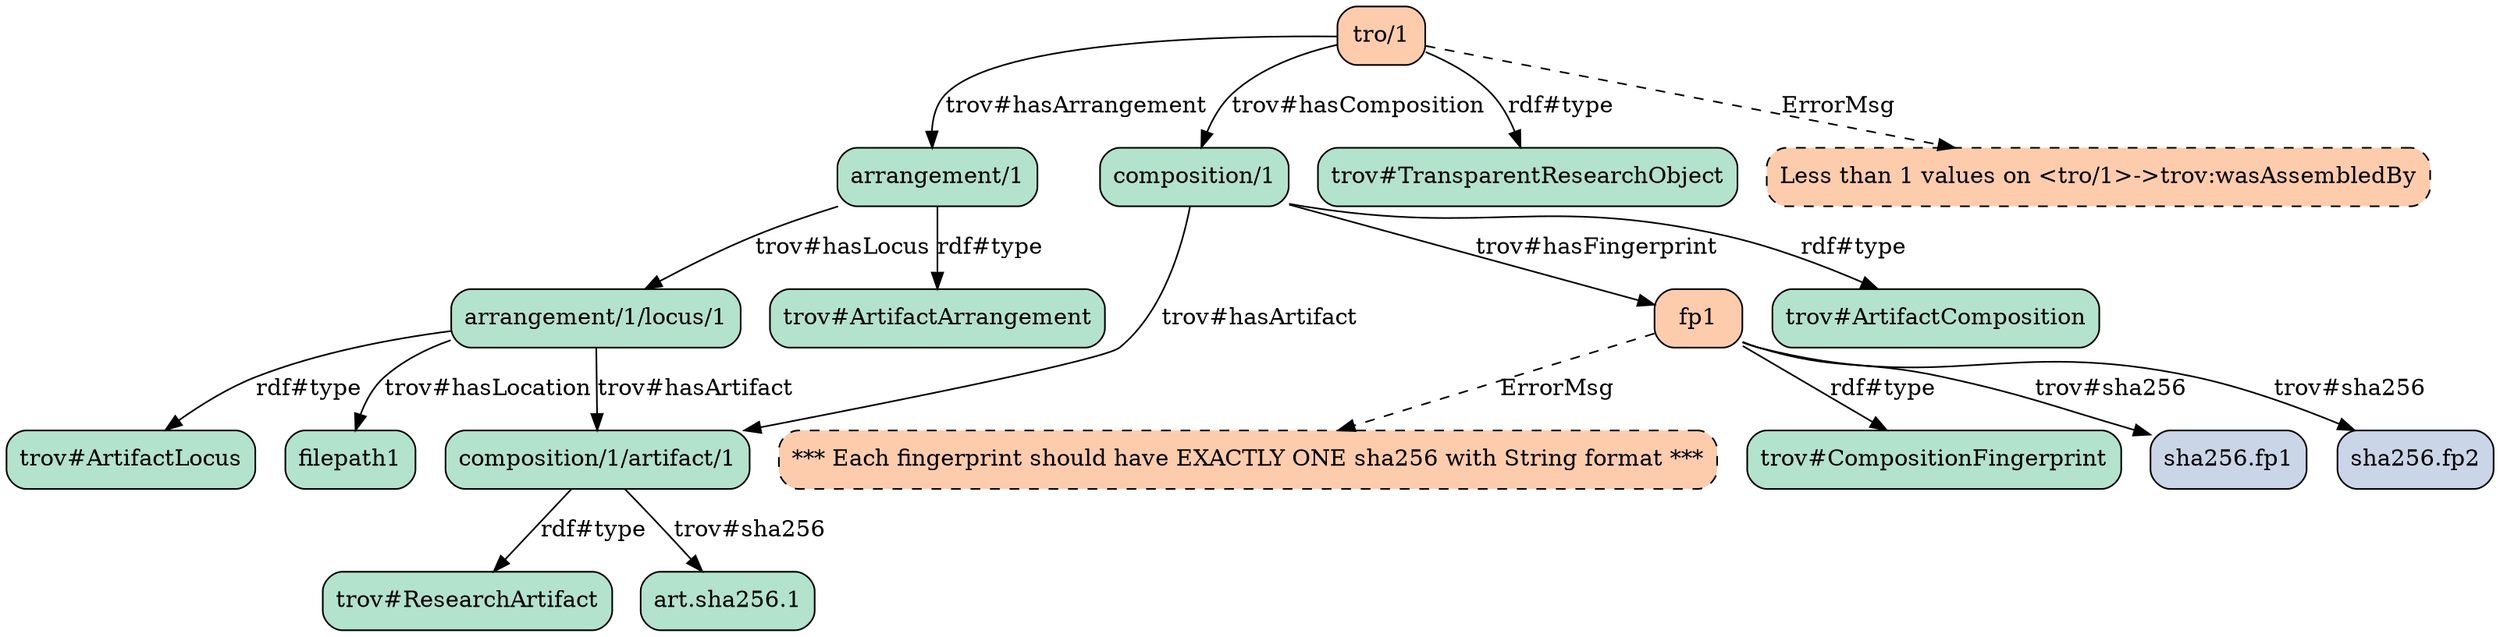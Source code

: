 strict digraph "" {
	"arrangement/1"	[fillcolor="#b3e2cd",
		shape=box,
		style="filled, rounded"];
	"trov#ArtifactArrangement"	[fillcolor="#b3e2cd",
		shape=box,
		style="filled, rounded"];
	"arrangement/1" -> "trov#ArtifactArrangement"	[label="rdf#type"];
	"arrangement/1/locus/1"	[fillcolor="#b3e2cd",
		shape=box,
		style="filled, rounded"];
	"arrangement/1" -> "arrangement/1/locus/1"	[label="trov#hasLocus"];
	"trov#ArtifactLocus"	[fillcolor="#b3e2cd",
		shape=box,
		style="filled, rounded"];
	"arrangement/1/locus/1" -> "trov#ArtifactLocus"	[label="rdf#type"];
	"composition/1/artifact/1"	[fillcolor="#b3e2cd",
		shape=box,
		style="filled, rounded"];
	"arrangement/1/locus/1" -> "composition/1/artifact/1"	[label="trov#hasArtifact"];
	filepath1	[fillcolor="#b3e2cd",
		shape=box,
		style="filled, rounded"];
	"arrangement/1/locus/1" -> filepath1	[label="trov#hasLocation"];
	"trov#ResearchArtifact"	[fillcolor="#b3e2cd",
		shape=box,
		style="filled, rounded"];
	"composition/1/artifact/1" -> "trov#ResearchArtifact"	[label="rdf#type"];
	"art.sha256.1"	[fillcolor="#b3e2cd",
		shape=box,
		style="filled, rounded"];
	"composition/1/artifact/1" -> "art.sha256.1"	[label="trov#sha256"];
	"composition/1"	[fillcolor="#b3e2cd",
		shape=box,
		style="filled, rounded"];
	"composition/1" -> "composition/1/artifact/1"	[label="trov#hasArtifact"];
	"trov#ArtifactComposition"	[fillcolor="#b3e2cd",
		shape=box,
		style="filled, rounded"];
	"composition/1" -> "trov#ArtifactComposition"	[label="rdf#type"];
	fp1	[fillcolor="#fdccac",
		shape=box,
		style="filled, rounded"];
	"composition/1" -> fp1	[label="trov#hasFingerprint"];
	"trov#CompositionFingerprint"	[fillcolor="#b3e2cd",
		shape=box,
		style="filled, rounded"];
	fp1 -> "trov#CompositionFingerprint"	[label="rdf#type"];
	"sha256.fp1"	[fillcolor="#cbd5e8",
		shape=box,
		style="filled, rounded"];
	fp1 -> "sha256.fp1"	[label="trov#sha256"];
	"sha256.fp2"	[fillcolor="#cbd5e8",
		shape=box,
		style="filled, rounded"];
	fp1 -> "sha256.fp2"	[label="trov#sha256"];
	"*** Each fingerprint should have EXACTLY ONE sha256 with String format ***"	[fillcolor="#fdccac",
		shape=box,
		style="filled, rounded, dashed"];
	fp1 -> "*** Each fingerprint should have EXACTLY ONE sha256 with String format ***"	[label=ErrorMsg,
		style=dashed];
	"tro/1"	[fillcolor="#fdccac",
		shape=box,
		style="filled, rounded"];
	"tro/1" -> "arrangement/1"	[label="trov#hasArrangement"];
	"tro/1" -> "composition/1"	[label="trov#hasComposition"];
	"trov#TransparentResearchObject"	[fillcolor="#b3e2cd",
		shape=box,
		style="filled, rounded"];
	"tro/1" -> "trov#TransparentResearchObject"	[label="rdf#type"];
	"Less than 1 values on <tro/1>->trov:wasAssembledBy"	[fillcolor="#fdccac",
		shape=box,
		style="filled, rounded, dashed"];
	"tro/1" -> "Less than 1 values on <tro/1>->trov:wasAssembledBy"	[label=ErrorMsg,
		style=dashed];
}
